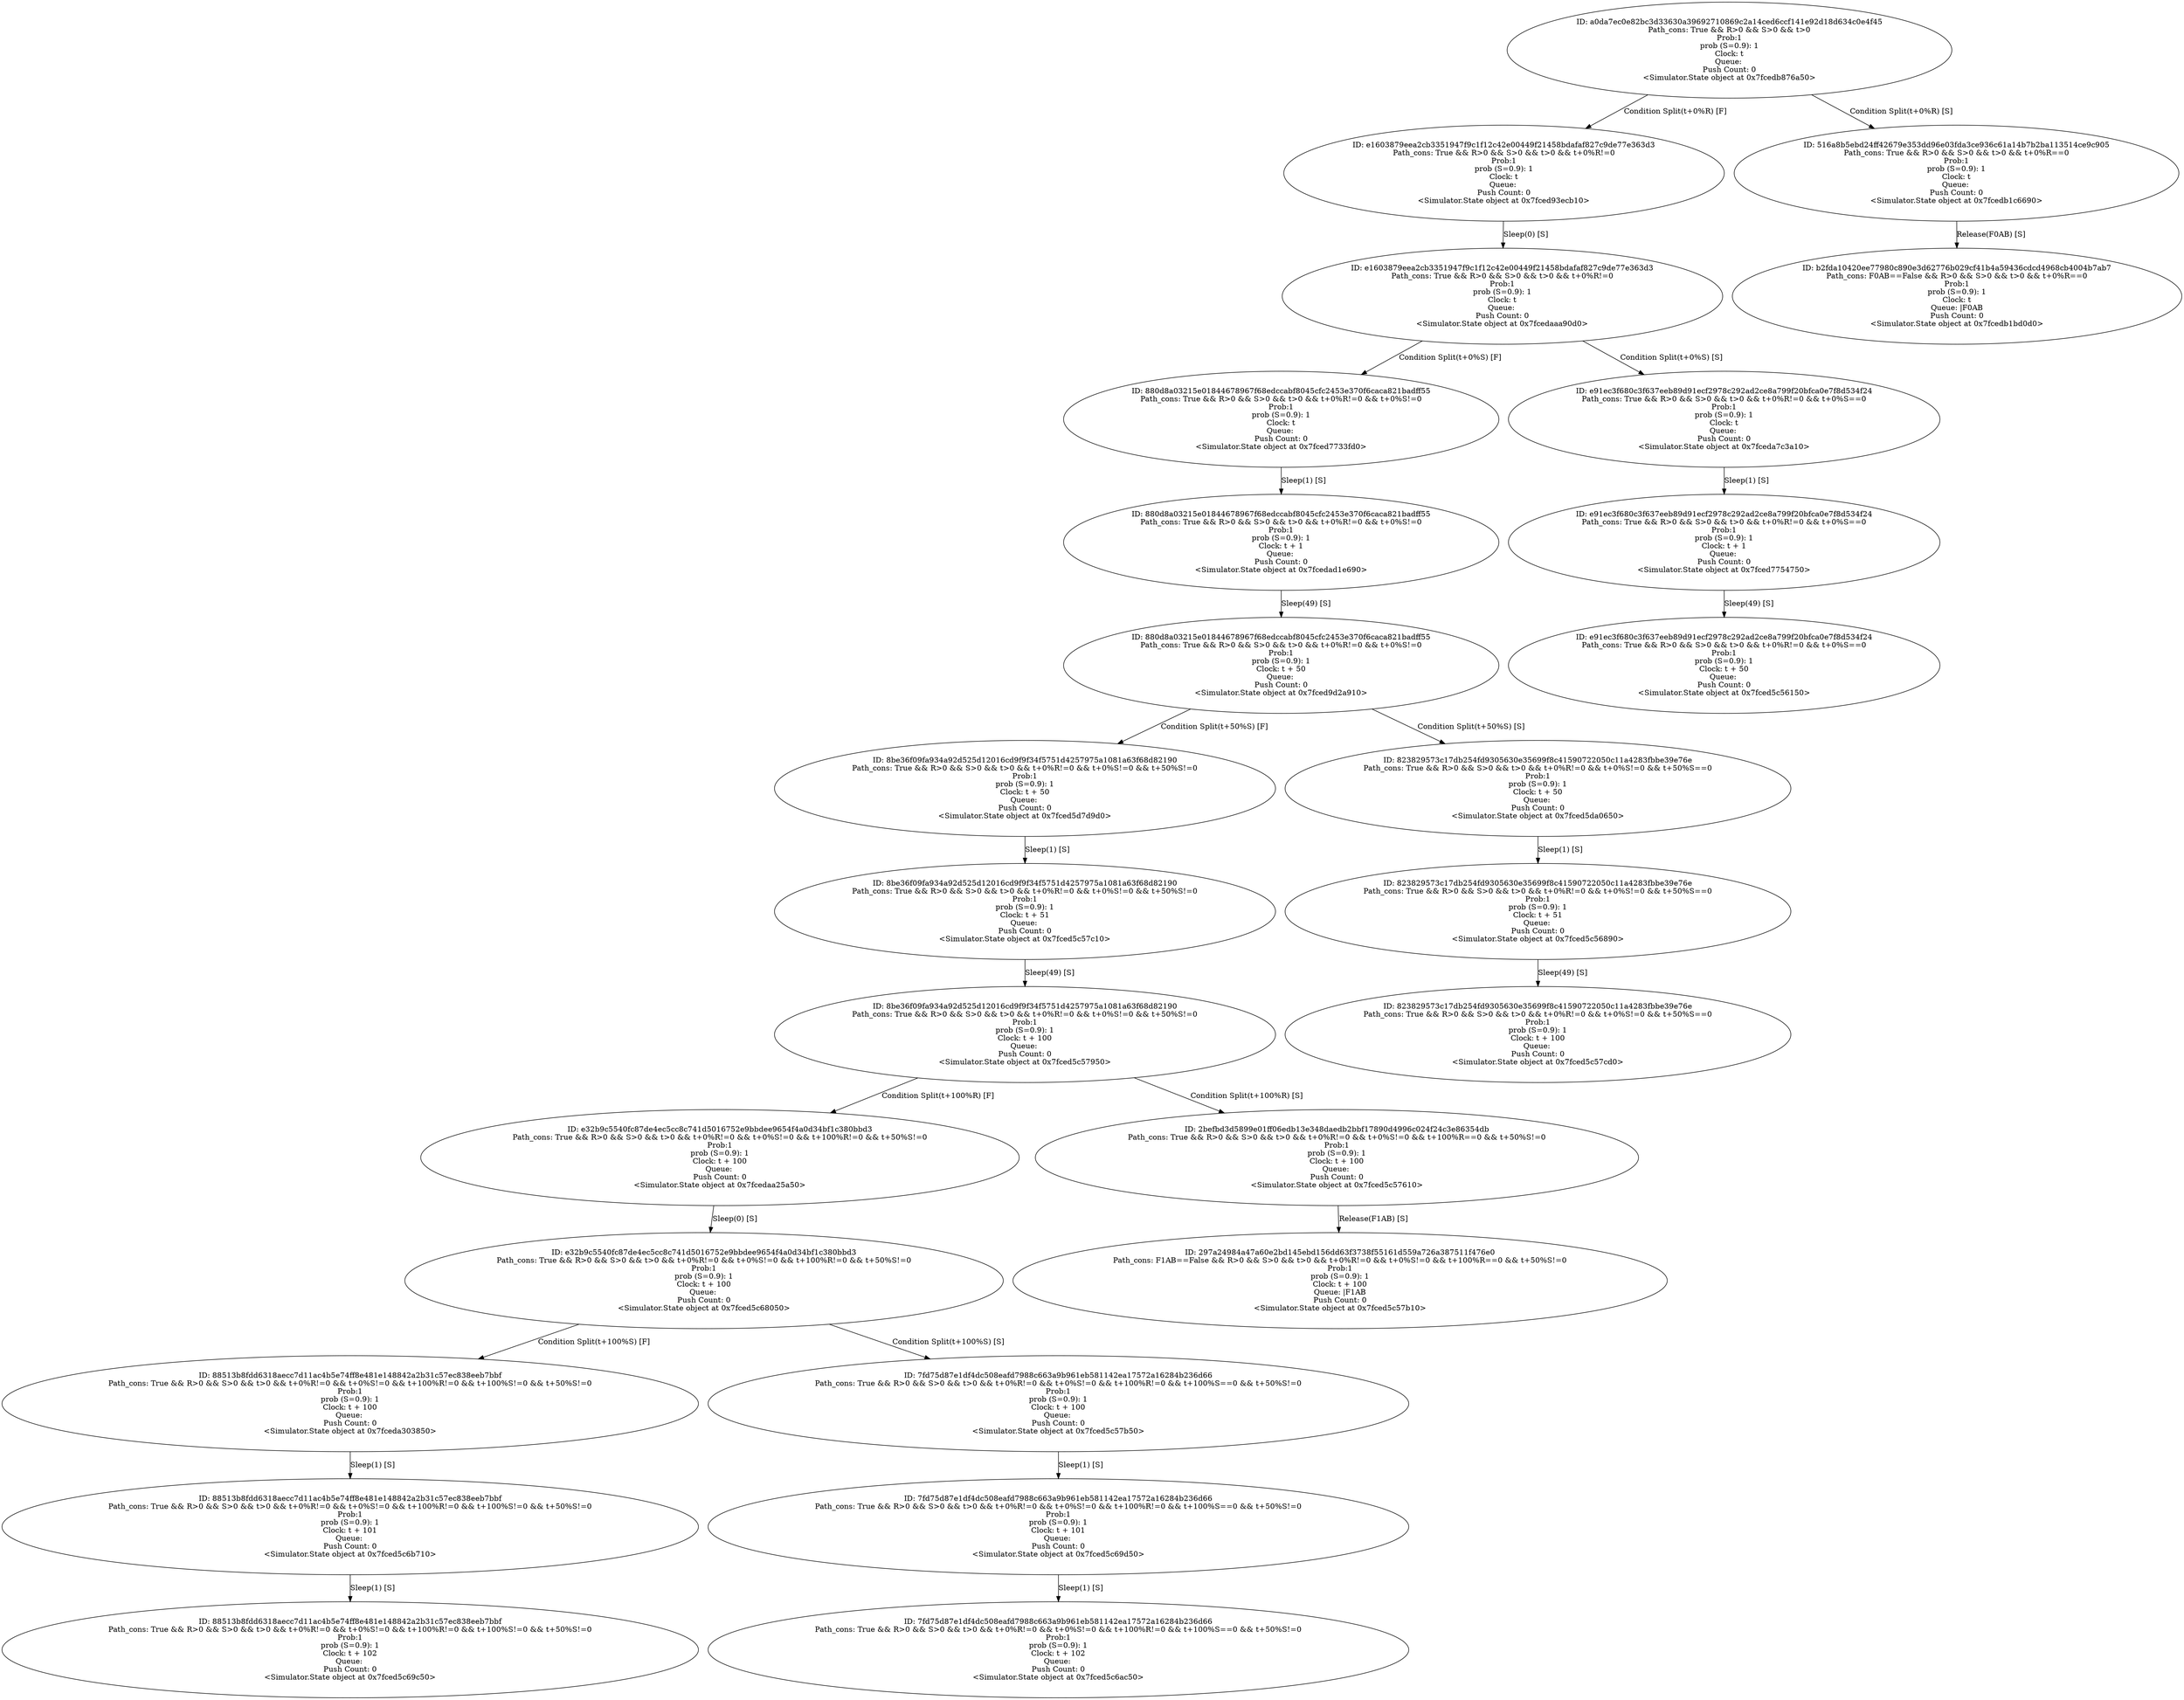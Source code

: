 digraph "./Output/Graphs/./October_01_controled_frequency_S50_R100_tPlus100" {
	<Simulator.State object at 0x7fcedb876a50> [label="ID: a0da7ec0e82bc3d33630a39692710869c2a14ced6ccf141e92d18d634c0e4f45
Path_cons: True && R>0 && S>0 && t>0
Prob:1
prob (S=0.9): 1
Clock: t
Queue: 
Push Count: 0
<Simulator.State object at 0x7fcedb876a50>" fillcolor=gray100 fontcolor=Black style=filled]
	<Simulator.State object at 0x7fcedb876a50> -> <Simulator.State object at 0x7fced93ecb10> [label="Condition Split(t+0%R) [F]"]
	<Simulator.State object at 0x7fcedb876a50> -> <Simulator.State object at 0x7fcedb1c6690> [label="Condition Split(t+0%R) [S]"]
	<Simulator.State object at 0x7fced93ecb10> [label="ID: e1603879eea2cb3351947f9c1f12c42e00449f21458bdafaf827c9de77e363d3
Path_cons: True && R>0 && S>0 && t>0 && t+0%R!=0
Prob:1
prob (S=0.9): 1
Clock: t
Queue: 
Push Count: 0
<Simulator.State object at 0x7fced93ecb10>" fillcolor=gray100 fontcolor=Black style=filled]
	<Simulator.State object at 0x7fced93ecb10> -> <Simulator.State object at 0x7fcedaaa90d0> [label="Sleep(0) [S]"]
	<Simulator.State object at 0x7fcedb1c6690> [label="ID: 516a8b5ebd24ff42679e353dd96e03fda3ce936c61a14b7b2ba113514ce9c905
Path_cons: True && R>0 && S>0 && t>0 && t+0%R==0
Prob:1
prob (S=0.9): 1
Clock: t
Queue: 
Push Count: 0
<Simulator.State object at 0x7fcedb1c6690>" fillcolor=gray100 fontcolor=Black style=filled]
	<Simulator.State object at 0x7fcedb1c6690> -> <Simulator.State object at 0x7fcedb1bd0d0> [label="Release(F0AB) [S]"]
	<Simulator.State object at 0x7fcedaaa90d0> [label="ID: e1603879eea2cb3351947f9c1f12c42e00449f21458bdafaf827c9de77e363d3
Path_cons: True && R>0 && S>0 && t>0 && t+0%R!=0
Prob:1
prob (S=0.9): 1
Clock: t
Queue: 
Push Count: 0
<Simulator.State object at 0x7fcedaaa90d0>" fillcolor=gray100 fontcolor=Black style=filled]
	<Simulator.State object at 0x7fcedaaa90d0> -> <Simulator.State object at 0x7fced7733fd0> [label="Condition Split(t+0%S) [F]"]
	<Simulator.State object at 0x7fcedaaa90d0> -> <Simulator.State object at 0x7fceda7c3a10> [label="Condition Split(t+0%S) [S]"]
	<Simulator.State object at 0x7fcedb1bd0d0> [label="ID: b2fda10420ee77980c890e3d62776b029cf41b4a59436cdcd4968cb4004b7ab7
Path_cons: F0AB==False && R>0 && S>0 && t>0 && t+0%R==0
Prob:1
prob (S=0.9): 1
Clock: t
Queue: |F0AB
Push Count: 0
<Simulator.State object at 0x7fcedb1bd0d0>" fillcolor=gray100 fontcolor=Black style=filled]
	<Simulator.State object at 0x7fced7733fd0> [label="ID: 880d8a03215e01844678967f68edccabf8045cfc2453e370f6caca821badff55
Path_cons: True && R>0 && S>0 && t>0 && t+0%R!=0 && t+0%S!=0
Prob:1
prob (S=0.9): 1
Clock: t
Queue: 
Push Count: 0
<Simulator.State object at 0x7fced7733fd0>" fillcolor=gray100 fontcolor=Black style=filled]
	<Simulator.State object at 0x7fced7733fd0> -> <Simulator.State object at 0x7fcedad1e690> [label="Sleep(1) [S]"]
	<Simulator.State object at 0x7fceda7c3a10> [label="ID: e91ec3f680c3f637eeb89d91ecf2978c292ad2ce8a799f20bfca0e7f8d534f24
Path_cons: True && R>0 && S>0 && t>0 && t+0%R!=0 && t+0%S==0
Prob:1
prob (S=0.9): 1
Clock: t
Queue: 
Push Count: 0
<Simulator.State object at 0x7fceda7c3a10>" fillcolor=gray100 fontcolor=Black style=filled]
	<Simulator.State object at 0x7fceda7c3a10> -> <Simulator.State object at 0x7fced7754750> [label="Sleep(1) [S]"]
	<Simulator.State object at 0x7fcedad1e690> [label="ID: 880d8a03215e01844678967f68edccabf8045cfc2453e370f6caca821badff55
Path_cons: True && R>0 && S>0 && t>0 && t+0%R!=0 && t+0%S!=0
Prob:1
prob (S=0.9): 1
Clock: t + 1
Queue: 
Push Count: 0
<Simulator.State object at 0x7fcedad1e690>" fillcolor=gray100 fontcolor=Black style=filled]
	<Simulator.State object at 0x7fcedad1e690> -> <Simulator.State object at 0x7fced9d2a910> [label="Sleep(49) [S]"]
	<Simulator.State object at 0x7fced7754750> [label="ID: e91ec3f680c3f637eeb89d91ecf2978c292ad2ce8a799f20bfca0e7f8d534f24
Path_cons: True && R>0 && S>0 && t>0 && t+0%R!=0 && t+0%S==0
Prob:1
prob (S=0.9): 1
Clock: t + 1
Queue: 
Push Count: 0
<Simulator.State object at 0x7fced7754750>" fillcolor=gray100 fontcolor=Black style=filled]
	<Simulator.State object at 0x7fced7754750> -> <Simulator.State object at 0x7fced5c56150> [label="Sleep(49) [S]"]
	<Simulator.State object at 0x7fced9d2a910> [label="ID: 880d8a03215e01844678967f68edccabf8045cfc2453e370f6caca821badff55
Path_cons: True && R>0 && S>0 && t>0 && t+0%R!=0 && t+0%S!=0
Prob:1
prob (S=0.9): 1
Clock: t + 50
Queue: 
Push Count: 0
<Simulator.State object at 0x7fced9d2a910>" fillcolor=gray100 fontcolor=Black style=filled]
	<Simulator.State object at 0x7fced9d2a910> -> <Simulator.State object at 0x7fced5d7d9d0> [label="Condition Split(t+50%S) [F]"]
	<Simulator.State object at 0x7fced9d2a910> -> <Simulator.State object at 0x7fced5da0650> [label="Condition Split(t+50%S) [S]"]
	<Simulator.State object at 0x7fced5c56150> [label="ID: e91ec3f680c3f637eeb89d91ecf2978c292ad2ce8a799f20bfca0e7f8d534f24
Path_cons: True && R>0 && S>0 && t>0 && t+0%R!=0 && t+0%S==0
Prob:1
prob (S=0.9): 1
Clock: t + 50
Queue: 
Push Count: 0
<Simulator.State object at 0x7fced5c56150>" fillcolor=gray100 fontcolor=Black style=filled]
	<Simulator.State object at 0x7fced5d7d9d0> [label="ID: 8be36f09fa934a92d525d12016cd9f9f34f5751d4257975a1081a63f68d82190
Path_cons: True && R>0 && S>0 && t>0 && t+0%R!=0 && t+0%S!=0 && t+50%S!=0
Prob:1
prob (S=0.9): 1
Clock: t + 50
Queue: 
Push Count: 0
<Simulator.State object at 0x7fced5d7d9d0>" fillcolor=gray100 fontcolor=Black style=filled]
	<Simulator.State object at 0x7fced5d7d9d0> -> <Simulator.State object at 0x7fced5c57c10> [label="Sleep(1) [S]"]
	<Simulator.State object at 0x7fced5da0650> [label="ID: 823829573c17db254fd9305630e35699f8c41590722050c11a4283fbbe39e76e
Path_cons: True && R>0 && S>0 && t>0 && t+0%R!=0 && t+0%S!=0 && t+50%S==0
Prob:1
prob (S=0.9): 1
Clock: t + 50
Queue: 
Push Count: 0
<Simulator.State object at 0x7fced5da0650>" fillcolor=gray100 fontcolor=Black style=filled]
	<Simulator.State object at 0x7fced5da0650> -> <Simulator.State object at 0x7fced5c56890> [label="Sleep(1) [S]"]
	<Simulator.State object at 0x7fced5c57c10> [label="ID: 8be36f09fa934a92d525d12016cd9f9f34f5751d4257975a1081a63f68d82190
Path_cons: True && R>0 && S>0 && t>0 && t+0%R!=0 && t+0%S!=0 && t+50%S!=0
Prob:1
prob (S=0.9): 1
Clock: t + 51
Queue: 
Push Count: 0
<Simulator.State object at 0x7fced5c57c10>" fillcolor=gray100 fontcolor=Black style=filled]
	<Simulator.State object at 0x7fced5c57c10> -> <Simulator.State object at 0x7fced5c57950> [label="Sleep(49) [S]"]
	<Simulator.State object at 0x7fced5c56890> [label="ID: 823829573c17db254fd9305630e35699f8c41590722050c11a4283fbbe39e76e
Path_cons: True && R>0 && S>0 && t>0 && t+0%R!=0 && t+0%S!=0 && t+50%S==0
Prob:1
prob (S=0.9): 1
Clock: t + 51
Queue: 
Push Count: 0
<Simulator.State object at 0x7fced5c56890>" fillcolor=gray100 fontcolor=Black style=filled]
	<Simulator.State object at 0x7fced5c56890> -> <Simulator.State object at 0x7fced5c57cd0> [label="Sleep(49) [S]"]
	<Simulator.State object at 0x7fced5c57950> [label="ID: 8be36f09fa934a92d525d12016cd9f9f34f5751d4257975a1081a63f68d82190
Path_cons: True && R>0 && S>0 && t>0 && t+0%R!=0 && t+0%S!=0 && t+50%S!=0
Prob:1
prob (S=0.9): 1
Clock: t + 100
Queue: 
Push Count: 0
<Simulator.State object at 0x7fced5c57950>" fillcolor=gray100 fontcolor=Black style=filled]
	<Simulator.State object at 0x7fced5c57950> -> <Simulator.State object at 0x7fcedaa25a50> [label="Condition Split(t+100%R) [F]"]
	<Simulator.State object at 0x7fced5c57950> -> <Simulator.State object at 0x7fced5c57610> [label="Condition Split(t+100%R) [S]"]
	<Simulator.State object at 0x7fced5c57cd0> [label="ID: 823829573c17db254fd9305630e35699f8c41590722050c11a4283fbbe39e76e
Path_cons: True && R>0 && S>0 && t>0 && t+0%R!=0 && t+0%S!=0 && t+50%S==0
Prob:1
prob (S=0.9): 1
Clock: t + 100
Queue: 
Push Count: 0
<Simulator.State object at 0x7fced5c57cd0>" fillcolor=gray100 fontcolor=Black style=filled]
	<Simulator.State object at 0x7fcedaa25a50> [label="ID: e32b9c5540fc87de4ec5cc8c741d5016752e9bbdee9654f4a0d34bf1c380bbd3
Path_cons: True && R>0 && S>0 && t>0 && t+0%R!=0 && t+0%S!=0 && t+100%R!=0 && t+50%S!=0
Prob:1
prob (S=0.9): 1
Clock: t + 100
Queue: 
Push Count: 0
<Simulator.State object at 0x7fcedaa25a50>" fillcolor=gray100 fontcolor=Black style=filled]
	<Simulator.State object at 0x7fcedaa25a50> -> <Simulator.State object at 0x7fced5c68050> [label="Sleep(0) [S]"]
	<Simulator.State object at 0x7fced5c57610> [label="ID: 2befbd3d5899e01ff06edb13e348daedb2bbf17890d4996c024f24c3e86354db
Path_cons: True && R>0 && S>0 && t>0 && t+0%R!=0 && t+0%S!=0 && t+100%R==0 && t+50%S!=0
Prob:1
prob (S=0.9): 1
Clock: t + 100
Queue: 
Push Count: 0
<Simulator.State object at 0x7fced5c57610>" fillcolor=gray100 fontcolor=Black style=filled]
	<Simulator.State object at 0x7fced5c57610> -> <Simulator.State object at 0x7fced5c57b10> [label="Release(F1AB) [S]"]
	<Simulator.State object at 0x7fced5c68050> [label="ID: e32b9c5540fc87de4ec5cc8c741d5016752e9bbdee9654f4a0d34bf1c380bbd3
Path_cons: True && R>0 && S>0 && t>0 && t+0%R!=0 && t+0%S!=0 && t+100%R!=0 && t+50%S!=0
Prob:1
prob (S=0.9): 1
Clock: t + 100
Queue: 
Push Count: 0
<Simulator.State object at 0x7fced5c68050>" fillcolor=gray100 fontcolor=Black style=filled]
	<Simulator.State object at 0x7fced5c68050> -> <Simulator.State object at 0x7fceda303850> [label="Condition Split(t+100%S) [F]"]
	<Simulator.State object at 0x7fced5c68050> -> <Simulator.State object at 0x7fced5c57b50> [label="Condition Split(t+100%S) [S]"]
	<Simulator.State object at 0x7fced5c57b10> [label="ID: 297a24984a47a60e2bd145ebd156dd63f3738f55161d559a726a387511f476e0
Path_cons: F1AB==False && R>0 && S>0 && t>0 && t+0%R!=0 && t+0%S!=0 && t+100%R==0 && t+50%S!=0
Prob:1
prob (S=0.9): 1
Clock: t + 100
Queue: |F1AB
Push Count: 0
<Simulator.State object at 0x7fced5c57b10>" fillcolor=gray100 fontcolor=Black style=filled]
	<Simulator.State object at 0x7fceda303850> [label="ID: 88513b8fdd6318aecc7d11ac4b5e74ff8e481e148842a2b31c57ec838eeb7bbf
Path_cons: True && R>0 && S>0 && t>0 && t+0%R!=0 && t+0%S!=0 && t+100%R!=0 && t+100%S!=0 && t+50%S!=0
Prob:1
prob (S=0.9): 1
Clock: t + 100
Queue: 
Push Count: 0
<Simulator.State object at 0x7fceda303850>" fillcolor=gray100 fontcolor=Black style=filled]
	<Simulator.State object at 0x7fceda303850> -> <Simulator.State object at 0x7fced5c6b710> [label="Sleep(1) [S]"]
	<Simulator.State object at 0x7fced5c57b50> [label="ID: 7fd75d87e1df4dc508eafd7988c663a9b961eb581142ea17572a16284b236d66
Path_cons: True && R>0 && S>0 && t>0 && t+0%R!=0 && t+0%S!=0 && t+100%R!=0 && t+100%S==0 && t+50%S!=0
Prob:1
prob (S=0.9): 1
Clock: t + 100
Queue: 
Push Count: 0
<Simulator.State object at 0x7fced5c57b50>" fillcolor=gray100 fontcolor=Black style=filled]
	<Simulator.State object at 0x7fced5c57b50> -> <Simulator.State object at 0x7fced5c69d50> [label="Sleep(1) [S]"]
	<Simulator.State object at 0x7fced5c6b710> [label="ID: 88513b8fdd6318aecc7d11ac4b5e74ff8e481e148842a2b31c57ec838eeb7bbf
Path_cons: True && R>0 && S>0 && t>0 && t+0%R!=0 && t+0%S!=0 && t+100%R!=0 && t+100%S!=0 && t+50%S!=0
Prob:1
prob (S=0.9): 1
Clock: t + 101
Queue: 
Push Count: 0
<Simulator.State object at 0x7fced5c6b710>" fillcolor=gray100 fontcolor=Black style=filled]
	<Simulator.State object at 0x7fced5c6b710> -> <Simulator.State object at 0x7fced5c69c50> [label="Sleep(1) [S]"]
	<Simulator.State object at 0x7fced5c69d50> [label="ID: 7fd75d87e1df4dc508eafd7988c663a9b961eb581142ea17572a16284b236d66
Path_cons: True && R>0 && S>0 && t>0 && t+0%R!=0 && t+0%S!=0 && t+100%R!=0 && t+100%S==0 && t+50%S!=0
Prob:1
prob (S=0.9): 1
Clock: t + 101
Queue: 
Push Count: 0
<Simulator.State object at 0x7fced5c69d50>" fillcolor=gray100 fontcolor=Black style=filled]
	<Simulator.State object at 0x7fced5c69d50> -> <Simulator.State object at 0x7fced5c6ac50> [label="Sleep(1) [S]"]
	<Simulator.State object at 0x7fced5c69c50> [label="ID: 88513b8fdd6318aecc7d11ac4b5e74ff8e481e148842a2b31c57ec838eeb7bbf
Path_cons: True && R>0 && S>0 && t>0 && t+0%R!=0 && t+0%S!=0 && t+100%R!=0 && t+100%S!=0 && t+50%S!=0
Prob:1
prob (S=0.9): 1
Clock: t + 102
Queue: 
Push Count: 0
<Simulator.State object at 0x7fced5c69c50>" fillcolor=gray100 fontcolor=Black style=filled]
	<Simulator.State object at 0x7fced5c6ac50> [label="ID: 7fd75d87e1df4dc508eafd7988c663a9b961eb581142ea17572a16284b236d66
Path_cons: True && R>0 && S>0 && t>0 && t+0%R!=0 && t+0%S!=0 && t+100%R!=0 && t+100%S==0 && t+50%S!=0
Prob:1
prob (S=0.9): 1
Clock: t + 102
Queue: 
Push Count: 0
<Simulator.State object at 0x7fced5c6ac50>" fillcolor=gray100 fontcolor=Black style=filled]
}
